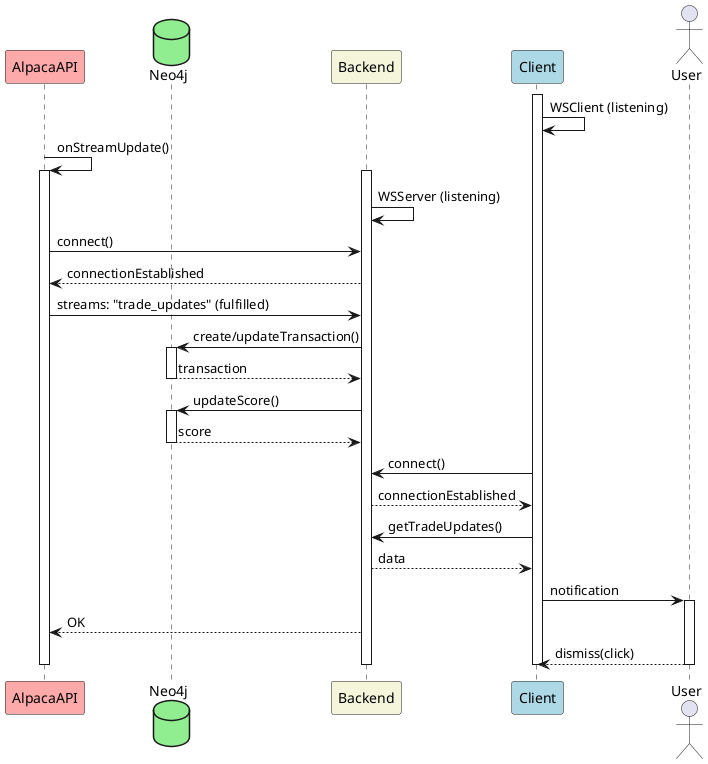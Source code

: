 @startuml

participant "AlpacaAPI" #FFAAAA
database Neo4j #lightgreen
participant "Backend" #beige
participant "Client" #lightblue
actor User

activate Client
Client -> Client : WSClient (listening)

AlpacaAPI -> AlpacaAPI : onStreamUpdate()
activate AlpacaAPI

activate Backend
Backend -> Backend : WSServer (listening)
AlpacaAPI -> Backend : connect()
AlpacaAPI <-- Backend : connectionEstablished
AlpacaAPI -> Backend : streams: "trade_updates" (fulfilled)

Backend -> Neo4j : create/updateTransaction()
activate Neo4j
Backend <-- Neo4j : transaction
deactivate Neo4j
Backend -> Neo4j : updateScore()

activate Neo4j
Backend <-- Neo4j : score
deactivate Neo4j

Backend <- Client : connect()
Backend --> Client : connectionEstablished
Backend <- Client : getTradeUpdates()
Backend --> Client : data
Client -> User : notification
activate User
Backend --> AlpacaAPI : OK

Client <-- User : dismiss(click)
deactivate User

deactivate Client
deactivate Backend
deactivate AlpacaAPI

@enduml